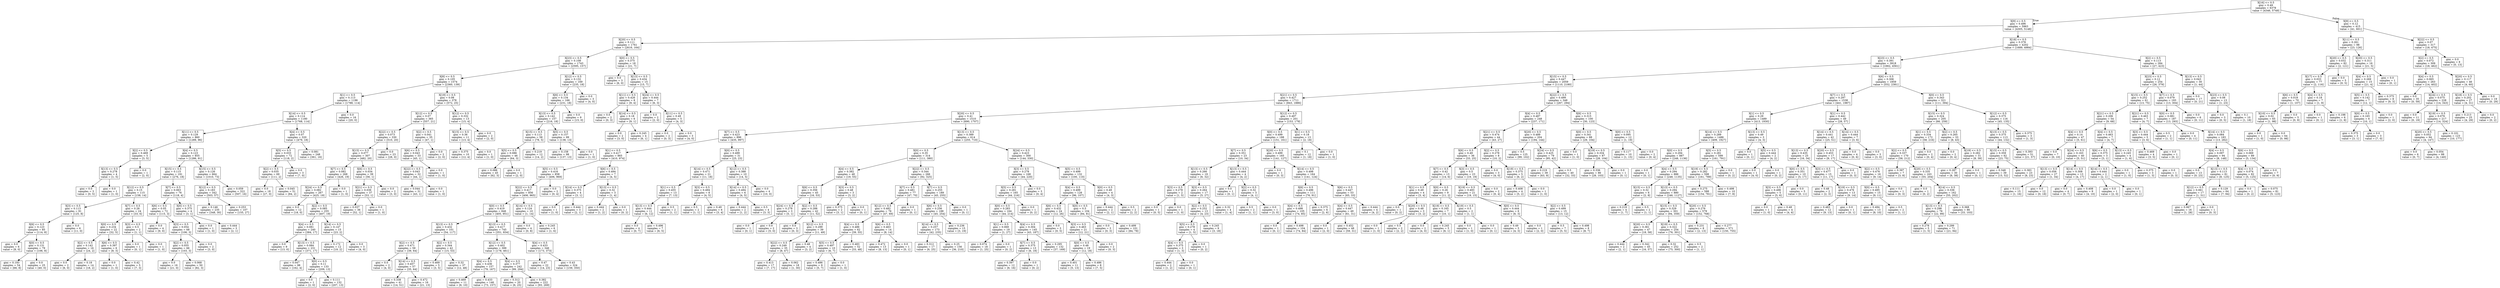 digraph Tree {
node [shape=box] ;
0 [label="X[16] <= 0.5\ngini = 0.49\nsamples = 6378\nvalue = [4346, 5749]"] ;
1 [label="X[9] <= 0.5\ngini = 0.496\nsamples = 5963\nvalue = [4305, 5148]"] ;
0 -> 1 [labeldistance=2.5, labelangle=45, headlabel="True"] ;
2 [label="X[20] <= 0.5\ngini = 0.111\nsamples = 1761\nvalue = [2616, 164]"] ;
1 -> 2 ;
3 [label="X[23] <= 0.5\ngini = 0.108\nsamples = 1743\nvalue = [2595, 157]"] ;
2 -> 3 ;
4 [label="X[8] <= 0.5\ngini = 0.105\nsamples = 1574\nvalue = [2360, 139]"] ;
3 -> 4 ;
5 [label="X[1] <= 0.5\ngini = 0.113\nsamples = 1196\nvalue = [1788, 114]"] ;
4 -> 5 ;
6 [label="X[14] <= 0.5\ngini = 0.114\nsamples = 1180\nvalue = [1768, 114]"] ;
5 -> 6 ;
7 [label="X[11] <= 0.5\ngini = 0.129\nsamples = 860\nvalue = [1289, 96]"] ;
6 -> 7 ;
8 [label="X[2] <= 0.5\ngini = 0.469\nsamples = 5\nvalue = [3, 5]"] ;
7 -> 8 ;
9 [label="X[13] <= 0.5\ngini = 0.278\nsamples = 4\nvalue = [1, 5]"] ;
8 -> 9 ;
10 [label="gini = 0.0\nsamples = 3\nvalue = [0, 5]"] ;
9 -> 10 ;
11 [label="gini = 0.0\nsamples = 1\nvalue = [1, 0]"] ;
9 -> 11 ;
12 [label="gini = 0.0\nsamples = 1\nvalue = [2, 0]"] ;
8 -> 12 ;
13 [label="X[4] <= 0.5\ngini = 0.123\nsamples = 855\nvalue = [1286, 91]"] ;
7 -> 13 ;
14 [label="X[15] <= 0.5\ngini = 0.115\nsamples = 191\nvalue = [276, 18]"] ;
13 -> 14 ;
15 [label="X[12] <= 0.5\ngini = 0.15\nsamples = 115\nvalue = [158, 14]"] ;
14 -> 15 ;
16 [label="X[3] <= 0.5\ngini = 0.113\nsamples = 91\nvalue = [125, 8]"] ;
15 -> 16 ;
17 [label="X[6] <= 0.5\ngini = 0.123\nsamples = 85\nvalue = [114, 8]"] ;
16 -> 17 ;
18 [label="gini = 0.0\nsamples = 6\nvalue = [8, 0]"] ;
17 -> 18 ;
19 [label="X[0] <= 0.5\ngini = 0.131\nsamples = 79\nvalue = [106, 8]"] ;
17 -> 19 ;
20 [label="gini = 0.193\nsamples = 54\nvalue = [66, 8]"] ;
19 -> 20 ;
21 [label="gini = 0.0\nsamples = 25\nvalue = [40, 0]"] ;
19 -> 21 ;
22 [label="gini = 0.0\nsamples = 6\nvalue = [11, 0]"] ;
16 -> 22 ;
23 [label="X[7] <= 0.5\ngini = 0.26\nsamples = 24\nvalue = [33, 6]"] ;
15 -> 23 ;
24 [label="X[0] <= 0.5\ngini = 0.234\nsamples = 22\nvalue = [32, 5]"] ;
23 -> 24 ;
25 [label="X[2] <= 0.5\ngini = 0.142\nsamples = 16\nvalue = [24, 2]"] ;
24 -> 25 ;
26 [label="gini = 0.0\nsamples = 2\nvalue = [6, 0]"] ;
25 -> 26 ;
27 [label="gini = 0.18\nsamples = 14\nvalue = [18, 2]"] ;
25 -> 27 ;
28 [label="X[6] <= 0.5\ngini = 0.397\nsamples = 6\nvalue = [8, 3]"] ;
24 -> 28 ;
29 [label="gini = 0.0\nsamples = 1\nvalue = [1, 0]"] ;
28 -> 29 ;
30 [label="gini = 0.42\nsamples = 5\nvalue = [7, 3]"] ;
28 -> 30 ;
31 [label="X[3] <= 0.5\ngini = 0.5\nsamples = 2\nvalue = [1, 1]"] ;
23 -> 31 ;
32 [label="gini = 0.0\nsamples = 1\nvalue = [0, 1]"] ;
31 -> 32 ;
33 [label="gini = 0.0\nsamples = 1\nvalue = [1, 0]"] ;
31 -> 33 ;
34 [label="X[7] <= 0.5\ngini = 0.063\nsamples = 76\nvalue = [118, 4]"] ;
14 -> 34 ;
35 [label="X[6] <= 0.5\ngini = 0.05\nsamples = 72\nvalue = [115, 3]"] ;
34 -> 35 ;
36 [label="gini = 0.0\nsamples = 4\nvalue = [9, 0]"] ;
35 -> 36 ;
37 [label="X[3] <= 0.5\ngini = 0.054\nsamples = 68\nvalue = [106, 3]"] ;
35 -> 37 ;
38 [label="X[2] <= 0.5\ngini = 0.055\nsamples = 66\nvalue = [103, 3]"] ;
37 -> 38 ;
39 [label="gini = 0.0\nsamples = 16\nvalue = [21, 0]"] ;
38 -> 39 ;
40 [label="gini = 0.068\nsamples = 50\nvalue = [82, 3]"] ;
38 -> 40 ;
41 [label="gini = 0.0\nsamples = 2\nvalue = [3, 0]"] ;
37 -> 41 ;
42 [label="X[0] <= 0.5\ngini = 0.375\nsamples = 4\nvalue = [3, 1]"] ;
34 -> 42 ;
43 [label="gini = 0.0\nsamples = 1\nvalue = [1, 0]"] ;
42 -> 43 ;
44 [label="gini = 0.444\nsamples = 3\nvalue = [2, 1]"] ;
42 -> 44 ;
45 [label="X[15] <= 0.5\ngini = 0.126\nsamples = 664\nvalue = [1010, 73]"] ;
13 -> 45 ;
46 [label="X[12] <= 0.5\ngini = 0.183\nsamples = 342\nvalue = [503, 57]"] ;
45 -> 46 ;
47 [label="gini = 0.146\nsamples = 235\nvalue = [348, 30]"] ;
46 -> 47 ;
48 [label="gini = 0.253\nsamples = 107\nvalue = [155, 27]"] ;
46 -> 48 ;
49 [label="gini = 0.059\nsamples = 322\nvalue = [507, 16]"] ;
45 -> 49 ;
50 [label="X[4] <= 0.5\ngini = 0.07\nsamples = 320\nvalue = [479, 18]"] ;
6 -> 50 ;
51 [label="X[5] <= 0.5\ngini = 0.033\nsamples = 72\nvalue = [118, 2]"] ;
50 -> 51 ;
52 [label="X[2] <= 0.5\ngini = 0.035\nsamples = 69\nvalue = [111, 2]"] ;
51 -> 52 ;
53 [label="gini = 0.0\nsamples = 18\nvalue = [27, 0]"] ;
52 -> 53 ;
54 [label="gini = 0.045\nsamples = 51\nvalue = [84, 2]"] ;
52 -> 54 ;
55 [label="gini = 0.0\nsamples = 3\nvalue = [7, 0]"] ;
51 -> 55 ;
56 [label="gini = 0.081\nsamples = 248\nvalue = [361, 16]"] ;
50 -> 56 ;
57 [label="gini = 0.0\nsamples = 16\nvalue = [20, 0]"] ;
5 -> 57 ;
58 [label="X[19] <= 0.5\ngini = 0.08\nsamples = 378\nvalue = [572, 25]"] ;
4 -> 58 ;
59 [label="X[12] <= 0.5\ngini = 0.07\nsamples = 365\nvalue = [557, 21]"] ;
58 -> 59 ;
60 [label="X[22] <= 0.5\ngini = 0.073\nsamples = 330\nvalue = [510, 20]"] ;
59 -> 60 ;
61 [label="X[15] <= 0.5\ngini = 0.077\nsamples = 307\nvalue = [482, 20]"] ;
60 -> 61 ;
62 [label="X[7] <= 0.5\ngini = 0.082\nsamples = 268\nvalue = [426, 19]"] ;
61 -> 62 ;
63 [label="X[24] <= 0.5\ngini = 0.082\nsamples = 267\nvalue = [425, 19]"] ;
62 -> 63 ;
64 [label="gini = 0.0\nsamples = 12\nvalue = [18, 0]"] ;
63 -> 64 ;
65 [label="X[2] <= 0.5\ngini = 0.085\nsamples = 255\nvalue = [407, 19]"] ;
63 -> 65 ;
66 [label="X[4] <= 0.5\ngini = 0.081\nsamples = 240\nvalue = [384, 17]"] ;
65 -> 66 ;
67 [label="gini = 0.0\nsamples = 9\nvalue = [13, 0]"] ;
66 -> 67 ;
68 [label="X[13] <= 0.5\ngini = 0.084\nsamples = 231\nvalue = [371, 17]"] ;
66 -> 68 ;
69 [label="gini = 0.047\nsamples = 98\nvalue = [162, 4]"] ;
68 -> 69 ;
70 [label="X[0] <= 0.5\ngini = 0.11\nsamples = 133\nvalue = [209, 13]"] ;
68 -> 70 ;
71 [label="gini = 0.0\nsamples = 1\nvalue = [2, 0]"] ;
70 -> 71 ;
72 [label="gini = 0.111\nsamples = 132\nvalue = [207, 13]"] ;
70 -> 72 ;
73 [label="X[14] <= 0.5\ngini = 0.147\nsamples = 15\nvalue = [23, 2]"] ;
65 -> 73 ;
74 [label="gini = 0.172\nsamples = 12\nvalue = [19, 2]"] ;
73 -> 74 ;
75 [label="gini = 0.0\nsamples = 3\nvalue = [4, 0]"] ;
73 -> 75 ;
76 [label="gini = 0.0\nsamples = 1\nvalue = [1, 0]"] ;
62 -> 76 ;
77 [label="X[6] <= 0.5\ngini = 0.034\nsamples = 39\nvalue = [56, 1]"] ;
61 -> 77 ;
78 [label="X[21] <= 0.5\ngini = 0.036\nsamples = 37\nvalue = [53, 1]"] ;
77 -> 78 ;
79 [label="gini = 0.037\nsamples = 36\nvalue = [52, 1]"] ;
78 -> 79 ;
80 [label="gini = 0.0\nsamples = 1\nvalue = [1, 0]"] ;
78 -> 80 ;
81 [label="gini = 0.0\nsamples = 2\nvalue = [3, 0]"] ;
77 -> 81 ;
82 [label="gini = 0.0\nsamples = 23\nvalue = [28, 0]"] ;
60 -> 82 ;
83 [label="X[2] <= 0.5\ngini = 0.041\nsamples = 35\nvalue = [47, 1]"] ;
59 -> 83 ;
84 [label="X[6] <= 0.5\ngini = 0.043\nsamples = 33\nvalue = [45, 1]"] ;
83 -> 84 ;
85 [label="X[22] <= 0.5\ngini = 0.043\nsamples = 32\nvalue = [44, 1]"] ;
84 -> 85 ;
86 [label="gini = 0.044\nsamples = 31\nvalue = [43, 1]"] ;
85 -> 86 ;
87 [label="gini = 0.0\nsamples = 1\nvalue = [1, 0]"] ;
85 -> 87 ;
88 [label="gini = 0.0\nsamples = 1\nvalue = [1, 0]"] ;
84 -> 88 ;
89 [label="gini = 0.0\nsamples = 2\nvalue = [2, 0]"] ;
83 -> 89 ;
90 [label="X[12] <= 0.5\ngini = 0.332\nsamples = 13\nvalue = [15, 4]"] ;
58 -> 90 ;
91 [label="X[15] <= 0.5\ngini = 0.36\nsamples = 11\nvalue = [13, 4]"] ;
90 -> 91 ;
92 [label="gini = 0.375\nsamples = 10\nvalue = [12, 4]"] ;
91 -> 92 ;
93 [label="gini = 0.0\nsamples = 1\nvalue = [1, 0]"] ;
91 -> 93 ;
94 [label="gini = 0.0\nsamples = 2\nvalue = [2, 0]"] ;
90 -> 94 ;
95 [label="X[12] <= 0.5\ngini = 0.132\nsamples = 169\nvalue = [235, 18]"] ;
3 -> 95 ;
96 [label="X[6] <= 0.5\ngini = 0.134\nsamples = 166\nvalue = [231, 18]"] ;
95 -> 96 ;
97 [label="X[13] <= 0.5\ngini = 0.142\nsamples = 157\nvalue = [216, 18]"] ;
96 -> 97 ;
98 [label="X[15] <= 0.5\ngini = 0.113\nsamples = 58\nvalue = [78, 5]"] ;
97 -> 98 ;
99 [label="X[5] <= 0.5\ngini = 0.086\nsamples = 46\nvalue = [64, 3]"] ;
98 -> 99 ;
100 [label="gini = 0.088\nsamples = 45\nvalue = [62, 3]"] ;
99 -> 100 ;
101 [label="gini = 0.0\nsamples = 1\nvalue = [2, 0]"] ;
99 -> 101 ;
102 [label="gini = 0.219\nsamples = 12\nvalue = [14, 2]"] ;
98 -> 102 ;
103 [label="X[5] <= 0.5\ngini = 0.157\nsamples = 99\nvalue = [138, 13]"] ;
97 -> 103 ;
104 [label="gini = 0.158\nsamples = 98\nvalue = [137, 13]"] ;
103 -> 104 ;
105 [label="gini = 0.0\nsamples = 1\nvalue = [1, 0]"] ;
103 -> 105 ;
106 [label="gini = 0.0\nsamples = 9\nvalue = [15, 0]"] ;
96 -> 106 ;
107 [label="gini = 0.0\nsamples = 3\nvalue = [4, 0]"] ;
95 -> 107 ;
108 [label="X[0] <= 0.5\ngini = 0.375\nsamples = 18\nvalue = [21, 7]"] ;
2 -> 108 ;
109 [label="gini = 0.0\nsamples = 3\nvalue = [6, 0]"] ;
108 -> 109 ;
110 [label="X[13] <= 0.5\ngini = 0.434\nsamples = 15\nvalue = [15, 7]"] ;
108 -> 110 ;
111 [label="X[11] <= 0.5\ngini = 0.426\nsamples = 8\nvalue = [9, 4]"] ;
110 -> 111 ;
112 [label="gini = 0.0\nsamples = 2\nvalue = [0, 3]"] ;
111 -> 112 ;
113 [label="X[14] <= 0.5\ngini = 0.18\nsamples = 6\nvalue = [9, 1]"] ;
111 -> 113 ;
114 [label="gini = 0.0\nsamples = 2\nvalue = [3, 0]"] ;
113 -> 114 ;
115 [label="gini = 0.245\nsamples = 4\nvalue = [6, 1]"] ;
113 -> 115 ;
116 [label="X[24] <= 0.5\ngini = 0.444\nsamples = 7\nvalue = [6, 3]"] ;
110 -> 116 ;
117 [label="gini = 0.0\nsamples = 2\nvalue = [2, 0]"] ;
116 -> 117 ;
118 [label="X[11] <= 0.5\ngini = 0.49\nsamples = 5\nvalue = [4, 3]"] ;
116 -> 118 ;
119 [label="gini = 0.0\nsamples = 2\nvalue = [0, 3]"] ;
118 -> 119 ;
120 [label="gini = 0.0\nsamples = 3\nvalue = [4, 0]"] ;
118 -> 120 ;
121 [label="X[18] <= 0.5\ngini = 0.378\nsamples = 4202\nvalue = [1689, 4984]"] ;
1 -> 121 ;
122 [label="X[23] <= 0.5\ngini = 0.391\nsamples = 3918\nvalue = [1662, 4561]"] ;
121 -> 122 ;
123 [label="X[15] <= 0.5\ngini = 0.447\nsamples = 2059\nvalue = [1110, 2180]"] ;
122 -> 123 ;
124 [label="X[21] <= 0.5\ngini = 0.427\nsamples = 1711\nvalue = [843, 1886]"] ;
123 -> 124 ;
125 [label="X[20] <= 0.5\ngini = 0.41\nsamples = 1510\nvalue = [690, 1707]"] ;
124 -> 125 ;
126 [label="X[7] <= 0.5\ngini = 0.423\nsamples = 896\nvalue = [435, 997]"] ;
125 -> 126 ;
127 [label="X[1] <= 0.5\ngini = 0.417\nsamples = 865\nvalue = [410, 974]"] ;
126 -> 127 ;
128 [label="X[5] <= 0.5\ngini = 0.416\nsamples = 858\nvalue = [406, 969]"] ;
127 -> 128 ;
129 [label="X[22] <= 0.5\ngini = 0.417\nsamples = 856\nvalue = [406, 965]"] ;
128 -> 129 ;
130 [label="X[0] <= 0.5\ngini = 0.419\nsamples = 846\nvalue = [405, 951]"] ;
129 -> 130 ;
131 [label="X[13] <= 0.5\ngini = 0.432\nsamples = 101\nvalue = [54, 117]"] ;
130 -> 131 ;
132 [label="X[2] <= 0.5\ngini = 0.471\nsamples = 59\nvalue = [39, 64]"] ;
131 -> 132 ;
133 [label="gini = 0.0\nsamples = 2\nvalue = [4, 0]"] ;
132 -> 133 ;
134 [label="X[14] <= 0.5\ngini = 0.457\nsamples = 57\nvalue = [35, 64]"] ;
132 -> 134 ;
135 [label="gini = 0.338\nsamples = 41\nvalue = [14, 51]"] ;
134 -> 135 ;
136 [label="gini = 0.472\nsamples = 16\nvalue = [21, 13]"] ;
134 -> 136 ;
137 [label="X[2] <= 0.5\ngini = 0.344\nsamples = 42\nvalue = [15, 53]"] ;
131 -> 137 ;
138 [label="gini = 0.469\nsamples = 5\nvalue = [3, 5]"] ;
137 -> 138 ;
139 [label="gini = 0.32\nsamples = 37\nvalue = [12, 48]"] ;
137 -> 139 ;
140 [label="X[13] <= 0.5\ngini = 0.417\nsamples = 745\nvalue = [351, 834]"] ;
130 -> 140 ;
141 [label="X[12] <= 0.5\ngini = 0.402\nsamples = 399\nvalue = [178, 461]"] ;
140 -> 141 ;
142 [label="X[4] <= 0.5\ngini = 0.436\nsamples = 157\nvalue = [79, 167]"] ;
141 -> 142 ;
143 [label="gini = 0.469\nsamples = 11\nvalue = [6, 10]"] ;
142 -> 143 ;
144 [label="gini = 0.433\nsamples = 146\nvalue = [73, 157]"] ;
142 -> 144 ;
145 [label="X[4] <= 0.5\ngini = 0.377\nsamples = 242\nvalue = [99, 294]"] ;
141 -> 145 ;
146 [label="gini = 0.312\nsamples = 20\nvalue = [6, 25]"] ;
145 -> 146 ;
147 [label="gini = 0.382\nsamples = 222\nvalue = [93, 269]"] ;
145 -> 147 ;
148 [label="X[4] <= 0.5\ngini = 0.433\nsamples = 346\nvalue = [173, 373]"] ;
140 -> 148 ;
149 [label="gini = 0.47\nsamples = 22\nvalue = [14, 23]"] ;
148 -> 149 ;
150 [label="gini = 0.43\nsamples = 324\nvalue = [159, 350]"] ;
148 -> 150 ;
151 [label="X[14] <= 0.5\ngini = 0.124\nsamples = 10\nvalue = [1, 14]"] ;
129 -> 151 ;
152 [label="gini = 0.0\nsamples = 4\nvalue = [0, 8]"] ;
151 -> 152 ;
153 [label="gini = 0.245\nsamples = 6\nvalue = [1, 6]"] ;
151 -> 153 ;
154 [label="gini = 0.0\nsamples = 2\nvalue = [0, 4]"] ;
128 -> 154 ;
155 [label="X[6] <= 0.5\ngini = 0.494\nsamples = 7\nvalue = [4, 5]"] ;
127 -> 155 ;
156 [label="X[14] <= 0.5\ngini = 0.375\nsamples = 4\nvalue = [3, 1]"] ;
155 -> 156 ;
157 [label="gini = 0.0\nsamples = 1\nvalue = [1, 0]"] ;
156 -> 157 ;
158 [label="gini = 0.444\nsamples = 3\nvalue = [2, 1]"] ;
156 -> 158 ;
159 [label="X[13] <= 0.5\ngini = 0.32\nsamples = 3\nvalue = [1, 4]"] ;
155 -> 159 ;
160 [label="gini = 0.444\nsamples = 2\nvalue = [1, 2]"] ;
159 -> 160 ;
161 [label="gini = 0.0\nsamples = 1\nvalue = [0, 2]"] ;
159 -> 161 ;
162 [label="X[0] <= 0.5\ngini = 0.499\nsamples = 31\nvalue = [25, 23]"] ;
126 -> 162 ;
163 [label="X[14] <= 0.5\ngini = 0.471\nsamples = 21\nvalue = [11, 18]"] ;
162 -> 163 ;
164 [label="X[1] <= 0.5\ngini = 0.455\nsamples = 13\nvalue = [7, 13]"] ;
163 -> 164 ;
165 [label="X[13] <= 0.5\ngini = 0.444\nsamples = 11\nvalue = [6, 12]"] ;
164 -> 165 ;
166 [label="gini = 0.0\nsamples = 4\nvalue = [0, 7]"] ;
165 -> 166 ;
167 [label="gini = 0.496\nsamples = 7\nvalue = [6, 5]"] ;
165 -> 167 ;
168 [label="gini = 0.5\nsamples = 2\nvalue = [1, 1]"] ;
164 -> 168 ;
169 [label="X[3] <= 0.5\ngini = 0.494\nsamples = 8\nvalue = [4, 5]"] ;
163 -> 169 ;
170 [label="gini = 0.5\nsamples = 2\nvalue = [1, 1]"] ;
169 -> 170 ;
171 [label="gini = 0.49\nsamples = 6\nvalue = [3, 4]"] ;
169 -> 171 ;
172 [label="X[12] <= 0.5\ngini = 0.388\nsamples = 10\nvalue = [14, 5]"] ;
162 -> 172 ;
173 [label="X[14] <= 0.5\ngini = 0.494\nsamples = 6\nvalue = [4, 5]"] ;
172 -> 173 ;
174 [label="gini = 0.444\nsamples = 2\nvalue = [1, 2]"] ;
173 -> 174 ;
175 [label="gini = 0.5\nsamples = 4\nvalue = [3, 3]"] ;
173 -> 175 ;
176 [label="gini = 0.0\nsamples = 4\nvalue = [10, 0]"] ;
172 -> 176 ;
177 [label="X[13] <= 0.5\ngini = 0.389\nsamples = 614\nvalue = [255, 710]"] ;
125 -> 177 ;
178 [label="X[0] <= 0.5\ngini = 0.35\nsamples = 314\nvalue = [111, 380]"] ;
177 -> 178 ;
179 [label="X[4] <= 0.5\ngini = 0.382\nsamples = 48\nvalue = [19, 55]"] ;
178 -> 179 ;
180 [label="X[6] <= 0.5\ngini = 0.356\nsamples = 45\nvalue = [16, 53]"] ;
179 -> 180 ;
181 [label="X[24] <= 0.5\ngini = 0.278\nsamples = 3\nvalue = [5, 1]"] ;
180 -> 181 ;
182 [label="gini = 0.0\nsamples = 1\nvalue = [0, 1]"] ;
181 -> 182 ;
183 [label="gini = 0.0\nsamples = 2\nvalue = [5, 0]"] ;
181 -> 183 ;
184 [label="X[2] <= 0.5\ngini = 0.288\nsamples = 42\nvalue = [11, 52]"] ;
180 -> 184 ;
185 [label="gini = 0.0\nsamples = 3\nvalue = [0, 3]"] ;
184 -> 185 ;
186 [label="X[12] <= 0.5\ngini = 0.299\nsamples = 39\nvalue = [11, 49]"] ;
184 -> 186 ;
187 [label="X[22] <= 0.5\ngini = 0.249\nsamples = 35\nvalue = [8, 47]"] ;
186 -> 187 ;
188 [label="gini = 0.413\nsamples = 17\nvalue = [7, 17]"] ;
187 -> 188 ;
189 [label="gini = 0.062\nsamples = 18\nvalue = [1, 30]"] ;
187 -> 189 ;
190 [label="gini = 0.48\nsamples = 4\nvalue = [3, 2]"] ;
186 -> 190 ;
191 [label="X[3] <= 0.5\ngini = 0.48\nsamples = 3\nvalue = [3, 2]"] ;
179 -> 191 ;
192 [label="gini = 0.375\nsamples = 2\nvalue = [3, 1]"] ;
191 -> 192 ;
193 [label="gini = 0.0\nsamples = 1\nvalue = [0, 1]"] ;
191 -> 193 ;
194 [label="X[22] <= 0.5\ngini = 0.344\nsamples = 266\nvalue = [92, 325]"] ;
178 -> 194 ;
195 [label="X[7] <= 0.5\ngini = 0.481\nsamples = 77\nvalue = [47, 70]"] ;
194 -> 195 ;
196 [label="X[12] <= 0.5\ngini = 0.482\nsamples = 76\nvalue = [47, 69]"] ;
195 -> 196 ;
197 [label="X[4] <= 0.5\ngini = 0.486\nsamples = 62\nvalue = [39, 55]"] ;
196 -> 197 ;
198 [label="X[5] <= 0.5\ngini = 0.497\nsamples = 10\nvalue = [6, 7]"] ;
197 -> 198 ;
199 [label="gini = 0.486\nsamples = 9\nvalue = [5, 7]"] ;
198 -> 199 ;
200 [label="gini = 0.0\nsamples = 1\nvalue = [1, 0]"] ;
198 -> 200 ;
201 [label="gini = 0.483\nsamples = 52\nvalue = [33, 48]"] ;
197 -> 201 ;
202 [label="X[6] <= 0.5\ngini = 0.463\nsamples = 14\nvalue = [8, 14]"] ;
196 -> 202 ;
203 [label="gini = 0.472\nsamples = 13\nvalue = [8, 13]"] ;
202 -> 203 ;
204 [label="gini = 0.0\nsamples = 1\nvalue = [0, 1]"] ;
202 -> 204 ;
205 [label="gini = 0.0\nsamples = 1\nvalue = [0, 1]"] ;
195 -> 205 ;
206 [label="X[7] <= 0.5\ngini = 0.255\nsamples = 189\nvalue = [45, 255]"] ;
194 -> 206 ;
207 [label="X[6] <= 0.5\ngini = 0.256\nsamples = 188\nvalue = [45, 254]"] ;
206 -> 207 ;
208 [label="X[14] <= 0.5\ngini = 0.257\nsamples = 173\nvalue = [42, 235]"] ;
207 -> 208 ;
209 [label="gini = 0.312\nsamples = 17\nvalue = [6, 25]"] ;
208 -> 209 ;
210 [label="gini = 0.25\nsamples = 156\nvalue = [36, 210]"] ;
208 -> 210 ;
211 [label="gini = 0.236\nsamples = 15\nvalue = [3, 19]"] ;
207 -> 211 ;
212 [label="gini = 0.0\nsamples = 1\nvalue = [0, 1]"] ;
206 -> 212 ;
213 [label="X[24] <= 0.5\ngini = 0.423\nsamples = 300\nvalue = [144, 330]"] ;
177 -> 213 ;
214 [label="X[3] <= 0.5\ngini = 0.278\nsamples = 168\nvalue = [44, 220]"] ;
213 -> 214 ;
215 [label="X[5] <= 0.5\ngini = 0.281\nsamples = 165\nvalue = [44, 216]"] ;
214 -> 215 ;
216 [label="X[0] <= 0.5\ngini = 0.283\nsamples = 164\nvalue = [44, 214]"] ;
215 -> 216 ;
217 [label="X[1] <= 0.5\ngini = 0.069\nsamples = 19\nvalue = [1, 27]"] ;
216 -> 217 ;
218 [label="gini = 0.074\nsamples = 18\nvalue = [1, 25]"] ;
217 -> 218 ;
219 [label="gini = 0.0\nsamples = 1\nvalue = [0, 2]"] ;
217 -> 219 ;
220 [label="X[4] <= 0.5\ngini = 0.304\nsamples = 145\nvalue = [43, 187]"] ;
216 -> 220 ;
221 [label="X[7] <= 0.5\ngini = 0.375\nsamples = 13\nvalue = [6, 18]"] ;
220 -> 221 ;
222 [label="gini = 0.397\nsamples = 12\nvalue = [6, 16]"] ;
221 -> 222 ;
223 [label="gini = 0.0\nsamples = 1\nvalue = [0, 2]"] ;
221 -> 223 ;
224 [label="gini = 0.295\nsamples = 132\nvalue = [37, 169]"] ;
220 -> 224 ;
225 [label="gini = 0.0\nsamples = 1\nvalue = [0, 2]"] ;
215 -> 225 ;
226 [label="gini = 0.0\nsamples = 3\nvalue = [0, 4]"] ;
214 -> 226 ;
227 [label="X[5] <= 0.5\ngini = 0.499\nsamples = 132\nvalue = [100, 110]"] ;
213 -> 227 ;
228 [label="X[4] <= 0.5\ngini = 0.499\nsamples = 128\nvalue = [96, 107]"] ;
227 -> 228 ;
229 [label="X[6] <= 0.5\ngini = 0.432\nsamples = 24\nvalue = [12, 26]"] ;
228 -> 229 ;
230 [label="gini = 0.0\nsamples = 3\nvalue = [0, 5]"] ;
229 -> 230 ;
231 [label="X[3] <= 0.5\ngini = 0.463\nsamples = 21\nvalue = [12, 21]"] ;
229 -> 231 ;
232 [label="X[0] <= 0.5\ngini = 0.48\nsamples = 19\nvalue = [12, 18]"] ;
231 -> 232 ;
233 [label="gini = 0.401\nsamples = 11\nvalue = [5, 13]"] ;
232 -> 233 ;
234 [label="gini = 0.486\nsamples = 8\nvalue = [7, 5]"] ;
232 -> 234 ;
235 [label="gini = 0.0\nsamples = 2\nvalue = [0, 3]"] ;
231 -> 235 ;
236 [label="X[0] <= 0.5\ngini = 0.5\nsamples = 104\nvalue = [84, 81]"] ;
228 -> 236 ;
237 [label="gini = 0.0\nsamples = 3\nvalue = [0, 3]"] ;
236 -> 237 ;
238 [label="gini = 0.499\nsamples = 101\nvalue = [84, 78]"] ;
236 -> 238 ;
239 [label="X[0] <= 0.5\ngini = 0.49\nsamples = 4\nvalue = [4, 3]"] ;
227 -> 239 ;
240 [label="gini = 0.444\nsamples = 2\nvalue = [2, 1]"] ;
239 -> 240 ;
241 [label="gini = 0.5\nsamples = 2\nvalue = [2, 2]"] ;
239 -> 241 ;
242 [label="X[12] <= 0.5\ngini = 0.497\nsamples = 201\nvalue = [153, 179]"] ;
124 -> 242 ;
243 [label="X[0] <= 0.5\ngini = 0.499\nsamples = 188\nvalue = [151, 161]"] ;
242 -> 243 ;
244 [label="X[7] <= 0.5\ngini = 0.351\nsamples = 23\nvalue = [10, 34]"] ;
243 -> 244 ;
245 [label="X[13] <= 0.5\ngini = 0.266\nsamples = 19\nvalue = [6, 32]"] ;
244 -> 245 ;
246 [label="X[3] <= 0.5\ngini = 0.278\nsamples = 2\nvalue = [1, 5]"] ;
245 -> 246 ;
247 [label="gini = 0.0\nsamples = 1\nvalue = [0, 5]"] ;
246 -> 247 ;
248 [label="gini = 0.0\nsamples = 1\nvalue = [1, 0]"] ;
246 -> 248 ;
249 [label="X[3] <= 0.5\ngini = 0.264\nsamples = 17\nvalue = [5, 27]"] ;
245 -> 249 ;
250 [label="X[2] <= 0.5\ngini = 0.252\nsamples = 13\nvalue = [4, 23]"] ;
249 -> 250 ;
251 [label="X[5] <= 0.5\ngini = 0.278\nsamples = 4\nvalue = [1, 5]"] ;
250 -> 251 ;
252 [label="X[4] <= 0.5\ngini = 0.375\nsamples = 3\nvalue = [1, 3]"] ;
251 -> 252 ;
253 [label="gini = 0.444\nsamples = 2\nvalue = [1, 2]"] ;
252 -> 253 ;
254 [label="gini = 0.0\nsamples = 1\nvalue = [0, 1]"] ;
252 -> 254 ;
255 [label="gini = 0.0\nsamples = 1\nvalue = [0, 2]"] ;
251 -> 255 ;
256 [label="gini = 0.245\nsamples = 9\nvalue = [3, 18]"] ;
250 -> 256 ;
257 [label="gini = 0.32\nsamples = 4\nvalue = [1, 4]"] ;
249 -> 257 ;
258 [label="X[13] <= 0.5\ngini = 0.444\nsamples = 4\nvalue = [4, 2]"] ;
244 -> 258 ;
259 [label="gini = 0.0\nsamples = 1\nvalue = [0, 1]"] ;
258 -> 259 ;
260 [label="X[2] <= 0.5\ngini = 0.32\nsamples = 3\nvalue = [4, 1]"] ;
258 -> 260 ;
261 [label="gini = 0.5\nsamples = 2\nvalue = [1, 1]"] ;
260 -> 261 ;
262 [label="gini = 0.0\nsamples = 1\nvalue = [3, 0]"] ;
260 -> 262 ;
263 [label="X[20] <= 0.5\ngini = 0.499\nsamples = 165\nvalue = [141, 127]"] ;
243 -> 263 ;
264 [label="gini = 0.0\nsamples = 1\nvalue = [0, 3]"] ;
263 -> 264 ;
265 [label="X[14] <= 0.5\ngini = 0.498\nsamples = 164\nvalue = [141, 124]"] ;
263 -> 265 ;
266 [label="X[6] <= 0.5\ngini = 0.496\nsamples = 111\nvalue = [76, 91]"] ;
265 -> 266 ;
267 [label="X[4] <= 0.5\ngini = 0.498\nsamples = 105\nvalue = [74, 85]"] ;
266 -> 267 ;
268 [label="gini = 0.0\nsamples = 1\nvalue = [0, 1]"] ;
267 -> 268 ;
269 [label="gini = 0.498\nsamples = 104\nvalue = [74, 84]"] ;
267 -> 269 ;
270 [label="gini = 0.375\nsamples = 6\nvalue = [2, 6]"] ;
266 -> 270 ;
271 [label="X[6] <= 0.5\ngini = 0.447\nsamples = 53\nvalue = [65, 33]"] ;
265 -> 271 ;
272 [label="X[4] <= 0.5\ngini = 0.447\nsamples = 49\nvalue = [61, 31]"] ;
271 -> 272 ;
273 [label="gini = 0.0\nsamples = 1\nvalue = [2, 0]"] ;
272 -> 273 ;
274 [label="gini = 0.452\nsamples = 48\nvalue = [59, 31]"] ;
272 -> 274 ;
275 [label="gini = 0.444\nsamples = 4\nvalue = [4, 2]"] ;
271 -> 275 ;
276 [label="X[1] <= 0.5\ngini = 0.18\nsamples = 13\nvalue = [2, 18]"] ;
242 -> 276 ;
277 [label="gini = 0.1\nsamples = 12\nvalue = [1, 18]"] ;
276 -> 277 ;
278 [label="gini = 0.0\nsamples = 1\nvalue = [1, 0]"] ;
276 -> 278 ;
279 [label="X[22] <= 0.5\ngini = 0.499\nsamples = 348\nvalue = [267, 294]"] ;
123 -> 279 ;
280 [label="X[4] <= 0.5\ngini = 0.487\nsamples = 248\nvalue = [237, 171]"] ;
279 -> 280 ;
281 [label="X[21] <= 0.5\ngini = 0.474\nsamples = 44\nvalue = [43, 27]"] ;
280 -> 281 ;
282 [label="X[6] <= 0.5\ngini = 0.49\nsamples = 36\nvalue = [33, 25]"] ;
281 -> 282 ;
283 [label="X[7] <= 0.5\ngini = 0.42\nsamples = 13\nvalue = [14, 6]"] ;
282 -> 283 ;
284 [label="X[1] <= 0.5\ngini = 0.49\nsamples = 4\nvalue = [3, 4]"] ;
283 -> 284 ;
285 [label="gini = 0.0\nsamples = 1\nvalue = [0, 2]"] ;
284 -> 285 ;
286 [label="X[20] <= 0.5\ngini = 0.48\nsamples = 3\nvalue = [3, 2]"] ;
284 -> 286 ;
287 [label="gini = 0.0\nsamples = 1\nvalue = [1, 0]"] ;
286 -> 287 ;
288 [label="gini = 0.5\nsamples = 2\nvalue = [2, 2]"] ;
286 -> 288 ;
289 [label="X[0] <= 0.5\ngini = 0.26\nsamples = 9\nvalue = [11, 2]"] ;
283 -> 289 ;
290 [label="X[19] <= 0.5\ngini = 0.165\nsamples = 7\nvalue = [10, 1]"] ;
289 -> 290 ;
291 [label="gini = 0.0\nsamples = 2\nvalue = [4, 0]"] ;
290 -> 291 ;
292 [label="gini = 0.245\nsamples = 5\nvalue = [6, 1]"] ;
290 -> 292 ;
293 [label="X[19] <= 0.5\ngini = 0.5\nsamples = 2\nvalue = [1, 1]"] ;
289 -> 293 ;
294 [label="gini = 0.0\nsamples = 1\nvalue = [1, 0]"] ;
293 -> 294 ;
295 [label="gini = 0.0\nsamples = 1\nvalue = [0, 1]"] ;
293 -> 295 ;
296 [label="X[3] <= 0.5\ngini = 0.5\nsamples = 23\nvalue = [19, 19]"] ;
282 -> 296 ;
297 [label="X[19] <= 0.5\ngini = 0.493\nsamples = 21\nvalue = [19, 15]"] ;
296 -> 297 ;
298 [label="X[0] <= 0.5\ngini = 0.444\nsamples = 6\nvalue = [6, 3]"] ;
297 -> 298 ;
299 [label="gini = 0.49\nsamples = 5\nvalue = [4, 3]"] ;
298 -> 299 ;
300 [label="gini = 0.0\nsamples = 1\nvalue = [2, 0]"] ;
298 -> 300 ;
301 [label="X[2] <= 0.5\ngini = 0.499\nsamples = 15\nvalue = [13, 12]"] ;
297 -> 301 ;
302 [label="gini = 0.5\nsamples = 7\nvalue = [5, 5]"] ;
301 -> 302 ;
303 [label="gini = 0.498\nsamples = 8\nvalue = [8, 7]"] ;
301 -> 303 ;
304 [label="gini = 0.0\nsamples = 2\nvalue = [0, 4]"] ;
296 -> 304 ;
305 [label="X[2] <= 0.5\ngini = 0.278\nsamples = 8\nvalue = [10, 2]"] ;
281 -> 305 ;
306 [label="gini = 0.0\nsamples = 3\nvalue = [4, 0]"] ;
305 -> 306 ;
307 [label="X[19] <= 0.5\ngini = 0.375\nsamples = 5\nvalue = [6, 2]"] ;
305 -> 307 ;
308 [label="gini = 0.408\nsamples = 4\nvalue = [5, 2]"] ;
307 -> 308 ;
309 [label="gini = 0.0\nsamples = 1\nvalue = [1, 0]"] ;
307 -> 309 ;
310 [label="X[20] <= 0.5\ngini = 0.489\nsamples = 204\nvalue = [194, 144]"] ;
280 -> 310 ;
311 [label="gini = 0.5\nsamples = 125\nvalue = [99, 102]"] ;
310 -> 311 ;
312 [label="X[24] <= 0.5\ngini = 0.425\nsamples = 79\nvalue = [95, 42]"] ;
310 -> 312 ;
313 [label="gini = 0.219\nsamples = 39\nvalue = [63, 9]"] ;
312 -> 313 ;
314 [label="gini = 0.5\nsamples = 40\nvalue = [32, 33]"] ;
312 -> 314 ;
315 [label="X[6] <= 0.5\ngini = 0.315\nsamples = 100\nvalue = [30, 123]"] ;
279 -> 315 ;
316 [label="X[0] <= 0.5\ngini = 0.341\nsamples = 88\nvalue = [29, 104]"] ;
315 -> 316 ;
317 [label="gini = 0.0\nsamples = 1\nvalue = [1, 0]"] ;
316 -> 317 ;
318 [label="X[19] <= 0.5\ngini = 0.334\nsamples = 87\nvalue = [28, 104]"] ;
316 -> 318 ;
319 [label="gini = 0.336\nsamples = 86\nvalue = [28, 103]"] ;
318 -> 319 ;
320 [label="gini = 0.0\nsamples = 1\nvalue = [0, 1]"] ;
318 -> 320 ;
321 [label="X[0] <= 0.5\ngini = 0.095\nsamples = 12\nvalue = [1, 19]"] ;
315 -> 321 ;
322 [label="gini = 0.117\nsamples = 10\nvalue = [1, 15]"] ;
321 -> 322 ;
323 [label="gini = 0.0\nsamples = 2\nvalue = [0, 4]"] ;
321 -> 323 ;
324 [label="X[6] <= 0.5\ngini = 0.306\nsamples = 1859\nvalue = [552, 2381]"] ;
122 -> 324 ;
325 [label="X[7] <= 0.5\ngini = 0.297\nsamples = 1538\nvalue = [441, 1987]"] ;
324 -> 325 ;
326 [label="X[1] <= 0.5\ngini = 0.29\nsamples = 1489\nvalue = [413, 1930]"] ;
325 -> 326 ;
327 [label="X[14] <= 0.5\ngini = 0.289\nsamples = 1486\nvalue = [409, 1927]"] ;
326 -> 327 ;
328 [label="X[0] <= 0.5\ngini = 0.294\nsamples = 887\nvalue = [248, 1136]"] ;
327 -> 328 ;
329 [label="gini = 0.0\nsamples = 1\nvalue = [0, 1]"] ;
328 -> 329 ;
330 [label="X[4] <= 0.5\ngini = 0.294\nsamples = 886\nvalue = [248, 1135]"] ;
328 -> 330 ;
331 [label="X[15] <= 0.5\ngini = 0.32\nsamples = 6\nvalue = [2, 8]"] ;
330 -> 331 ;
332 [label="gini = 0.219\nsamples = 4\nvalue = [1, 7]"] ;
331 -> 332 ;
333 [label="gini = 0.5\nsamples = 2\nvalue = [1, 1]"] ;
331 -> 333 ;
334 [label="X[13] <= 0.5\ngini = 0.294\nsamples = 880\nvalue = [246, 1127]"] ;
330 -> 334 ;
335 [label="X[15] <= 0.5\ngini = 0.329\nsamples = 301\nvalue = [94, 359]"] ;
334 -> 335 ;
336 [label="X[20] <= 0.5\ngini = 0.361\nsamples = 47\nvalue = [18, 58]"] ;
335 -> 336 ;
337 [label="gini = 0.444\nsamples = 2\nvalue = [2, 1]"] ;
336 -> 337 ;
338 [label="gini = 0.342\nsamples = 45\nvalue = [16, 57]"] ;
336 -> 338 ;
339 [label="X[19] <= 0.5\ngini = 0.322\nsamples = 254\nvalue = [76, 301]"] ;
335 -> 339 ;
340 [label="gini = 0.32\nsamples = 252\nvalue = [75, 300]"] ;
339 -> 340 ;
341 [label="gini = 0.5\nsamples = 2\nvalue = [1, 1]"] ;
339 -> 341 ;
342 [label="X[20] <= 0.5\ngini = 0.276\nsamples = 579\nvalue = [152, 768]"] ;
334 -> 342 ;
343 [label="gini = 0.231\nsamples = 8\nvalue = [2, 13]"] ;
342 -> 343 ;
344 [label="gini = 0.277\nsamples = 571\nvalue = [150, 755]"] ;
342 -> 344 ;
345 [label="X[5] <= 0.5\ngini = 0.281\nsamples = 599\nvalue = [161, 791]"] ;
327 -> 345 ;
346 [label="X[19] <= 0.5\ngini = 0.282\nsamples = 598\nvalue = [161, 789]"] ;
345 -> 346 ;
347 [label="gini = 0.275\nsamples = 588\nvalue = [154, 781]"] ;
346 -> 347 ;
348 [label="gini = 0.498\nsamples = 10\nvalue = [7, 8]"] ;
346 -> 348 ;
349 [label="gini = 0.0\nsamples = 1\nvalue = [0, 2]"] ;
345 -> 349 ;
350 [label="X[13] <= 0.5\ngini = 0.49\nsamples = 3\nvalue = [4, 3]"] ;
326 -> 350 ;
351 [label="gini = 0.0\nsamples = 1\nvalue = [0, 1]"] ;
350 -> 351 ;
352 [label="X[5] <= 0.5\ngini = 0.444\nsamples = 2\nvalue = [4, 2]"] ;
350 -> 352 ;
353 [label="gini = 0.0\nsamples = 1\nvalue = [4, 0]"] ;
352 -> 353 ;
354 [label="gini = 0.0\nsamples = 1\nvalue = [0, 2]"] ;
352 -> 354 ;
355 [label="X[1] <= 0.5\ngini = 0.442\nsamples = 49\nvalue = [28, 57]"] ;
325 -> 355 ;
356 [label="X[14] <= 0.5\ngini = 0.441\nsamples = 42\nvalue = [25, 51]"] ;
355 -> 356 ;
357 [label="X[13] <= 0.5\ngini = 0.435\nsamples = 25\nvalue = [16, 34]"] ;
356 -> 357 ;
358 [label="X[0] <= 0.5\ngini = 0.351\nsamples = 10\nvalue = [5, 17]"] ;
357 -> 358 ;
359 [label="X[3] <= 0.5\ngini = 0.496\nsamples = 5\nvalue = [5, 6]"] ;
358 -> 359 ;
360 [label="gini = 0.0\nsamples = 1\nvalue = [1, 0]"] ;
359 -> 360 ;
361 [label="gini = 0.48\nsamples = 4\nvalue = [4, 6]"] ;
359 -> 361 ;
362 [label="gini = 0.0\nsamples = 5\nvalue = [0, 11]"] ;
358 -> 362 ;
363 [label="X[3] <= 0.5\ngini = 0.477\nsamples = 15\nvalue = [11, 17]"] ;
357 -> 363 ;
364 [label="gini = 0.48\nsamples = 2\nvalue = [2, 3]"] ;
363 -> 364 ;
365 [label="X[19] <= 0.5\ngini = 0.476\nsamples = 13\nvalue = [9, 14]"] ;
363 -> 365 ;
366 [label="gini = 0.483\nsamples = 12\nvalue = [9, 13]"] ;
365 -> 366 ;
367 [label="gini = 0.0\nsamples = 1\nvalue = [0, 1]"] ;
365 -> 367 ;
368 [label="X[20] <= 0.5\ngini = 0.453\nsamples = 17\nvalue = [9, 17]"] ;
356 -> 368 ;
369 [label="gini = 0.0\nsamples = 1\nvalue = [0, 3]"] ;
368 -> 369 ;
370 [label="X[2] <= 0.5\ngini = 0.476\nsamples = 16\nvalue = [9, 14]"] ;
368 -> 370 ;
371 [label="X[0] <= 0.5\ngini = 0.495\nsamples = 15\nvalue = [9, 11]"] ;
370 -> 371 ;
372 [label="gini = 0.494\nsamples = 13\nvalue = [8, 10]"] ;
371 -> 372 ;
373 [label="gini = 0.5\nsamples = 2\nvalue = [1, 1]"] ;
371 -> 373 ;
374 [label="gini = 0.0\nsamples = 1\nvalue = [0, 3]"] ;
370 -> 374 ;
375 [label="X[14] <= 0.5\ngini = 0.444\nsamples = 7\nvalue = [3, 6]"] ;
355 -> 375 ;
376 [label="gini = 0.0\nsamples = 4\nvalue = [0, 6]"] ;
375 -> 376 ;
377 [label="gini = 0.0\nsamples = 3\nvalue = [3, 0]"] ;
375 -> 377 ;
378 [label="X[0] <= 0.5\ngini = 0.343\nsamples = 321\nvalue = [111, 394]"] ;
324 -> 378 ;
379 [label="X[15] <= 0.5\ngini = 0.324\nsamples = 205\nvalue = [66, 259]"] ;
378 -> 379 ;
380 [label="X[1] <= 0.5\ngini = 0.334\nsamples = 172\nvalue = [58, 216]"] ;
379 -> 380 ;
381 [label="X[2] <= 0.5\ngini = 0.337\nsamples = 170\nvalue = [58, 212]"] ;
380 -> 381 ;
382 [label="gini = 0.397\nsamples = 7\nvalue = [3, 8]"] ;
381 -> 382 ;
383 [label="X[20] <= 0.5\ngini = 0.335\nsamples = 163\nvalue = [55, 204]"] ;
381 -> 383 ;
384 [label="gini = 0.0\nsamples = 1\nvalue = [0, 2]"] ;
383 -> 384 ;
385 [label="X[14] <= 0.5\ngini = 0.336\nsamples = 162\nvalue = [55, 202]"] ;
383 -> 385 ;
386 [label="X[13] <= 0.5\ngini = 0.298\nsamples = 76\nvalue = [22, 99]"] ;
385 -> 386 ;
387 [label="gini = 0.278\nsamples = 5\nvalue = [1, 5]"] ;
386 -> 387 ;
388 [label="gini = 0.299\nsamples = 71\nvalue = [21, 94]"] ;
386 -> 388 ;
389 [label="gini = 0.368\nsamples = 86\nvalue = [33, 103]"] ;
385 -> 389 ;
390 [label="gini = 0.0\nsamples = 2\nvalue = [0, 4]"] ;
380 -> 390 ;
391 [label="X[2] <= 0.5\ngini = 0.265\nsamples = 33\nvalue = [8, 43]"] ;
379 -> 391 ;
392 [label="gini = 0.0\nsamples = 2\nvalue = [0, 4]"] ;
391 -> 392 ;
393 [label="X[19] <= 0.5\ngini = 0.282\nsamples = 31\nvalue = [8, 39]"] ;
391 -> 393 ;
394 [label="gini = 0.287\nsamples = 30\nvalue = [8, 38]"] ;
393 -> 394 ;
395 [label="gini = 0.0\nsamples = 1\nvalue = [0, 1]"] ;
393 -> 395 ;
396 [label="X[12] <= 0.5\ngini = 0.375\nsamples = 116\nvalue = [45, 135]"] ;
378 -> 396 ;
397 [label="X[13] <= 0.5\ngini = 0.375\nsamples = 113\nvalue = [44, 132]"] ;
396 -> 397 ;
398 [label="X[15] <= 0.5\ngini = 0.359\nsamples = 62\nvalue = [23, 75]"] ;
397 -> 398 ;
399 [label="gini = 0.348\nsamples = 39\nvalue = [15, 52]"] ;
398 -> 399 ;
400 [label="gini = 0.383\nsamples = 23\nvalue = [8, 23]"] ;
398 -> 400 ;
401 [label="gini = 0.393\nsamples = 51\nvalue = [21, 57]"] ;
397 -> 401 ;
402 [label="gini = 0.375\nsamples = 3\nvalue = [1, 3]"] ;
396 -> 402 ;
403 [label="X[2] <= 0.5\ngini = 0.113\nsamples = 284\nvalue = [27, 423]"] ;
121 -> 403 ;
404 [label="X[23] <= 0.5\ngini = 0.12\nsamples = 254\nvalue = [26, 379]"] ;
403 -> 404 ;
405 [label="X[15] <= 0.5\ngini = 0.252\nsamples = 61\nvalue = [13, 75]"] ;
404 -> 405 ;
406 [label="X[21] <= 0.5\ngini = 0.206\nsamples = 54\nvalue = [9, 68]"] ;
405 -> 406 ;
407 [label="X[4] <= 0.5\ngini = 0.14\nsamples = 47\nvalue = [5, 61]"] ;
406 -> 407 ;
408 [label="gini = 0.0\nsamples = 7\nvalue = [0, 10]"] ;
407 -> 408 ;
409 [label="X[24] <= 0.5\ngini = 0.163\nsamples = 40\nvalue = [5, 51]"] ;
407 -> 409 ;
410 [label="X[13] <= 0.5\ngini = 0.056\nsamples = 27\nvalue = [1, 34]"] ;
409 -> 410 ;
411 [label="gini = 0.111\nsamples = 15\nvalue = [1, 16]"] ;
410 -> 411 ;
412 [label="gini = 0.0\nsamples = 12\nvalue = [0, 18]"] ;
410 -> 412 ;
413 [label="X[14] <= 0.5\ngini = 0.308\nsamples = 13\nvalue = [4, 17]"] ;
409 -> 413 ;
414 [label="gini = 0.0\nsamples = 4\nvalue = [0, 7]"] ;
413 -> 414 ;
415 [label="gini = 0.408\nsamples = 9\nvalue = [4, 10]"] ;
413 -> 415 ;
416 [label="X[4] <= 0.5\ngini = 0.463\nsamples = 7\nvalue = [4, 7]"] ;
406 -> 416 ;
417 [label="X[6] <= 0.5\ngini = 0.375\nsamples = 3\nvalue = [3, 1]"] ;
416 -> 417 ;
418 [label="X[14] <= 0.5\ngini = 0.444\nsamples = 2\nvalue = [2, 1]"] ;
417 -> 418 ;
419 [label="gini = 0.0\nsamples = 1\nvalue = [2, 0]"] ;
418 -> 419 ;
420 [label="gini = 0.0\nsamples = 1\nvalue = [0, 1]"] ;
418 -> 420 ;
421 [label="gini = 0.0\nsamples = 1\nvalue = [1, 0]"] ;
417 -> 421 ;
422 [label="X[13] <= 0.5\ngini = 0.245\nsamples = 4\nvalue = [1, 6]"] ;
416 -> 422 ;
423 [label="gini = 0.375\nsamples = 3\nvalue = [1, 3]"] ;
422 -> 423 ;
424 [label="gini = 0.0\nsamples = 1\nvalue = [0, 3]"] ;
422 -> 424 ;
425 [label="X[21] <= 0.5\ngini = 0.463\nsamples = 7\nvalue = [4, 7]"] ;
405 -> 425 ;
426 [label="X[3] <= 0.5\ngini = 0.444\nsamples = 5\nvalue = [3, 6]"] ;
425 -> 426 ;
427 [label="gini = 0.469\nsamples = 4\nvalue = [3, 5]"] ;
426 -> 427 ;
428 [label="gini = 0.0\nsamples = 1\nvalue = [0, 1]"] ;
426 -> 428 ;
429 [label="gini = 0.5\nsamples = 2\nvalue = [1, 1]"] ;
425 -> 429 ;
430 [label="X[7] <= 0.5\ngini = 0.079\nsamples = 193\nvalue = [13, 304]"] ;
404 -> 430 ;
431 [label="X[0] <= 0.5\ngini = 0.081\nsamples = 187\nvalue = [13, 293]"] ;
430 -> 431 ;
432 [label="gini = 0.0\nsamples = 4\nvalue = [0, 11]"] ;
431 -> 432 ;
433 [label="X[14] <= 0.5\ngini = 0.084\nsamples = 183\nvalue = [13, 282]"] ;
431 -> 433 ;
434 [label="X[4] <= 0.5\ngini = 0.097\nsamples = 94\nvalue = [8, 148]"] ;
433 -> 434 ;
435 [label="gini = 0.0\nsamples = 13\nvalue = [0, 23]"] ;
434 -> 435 ;
436 [label="X[13] <= 0.5\ngini = 0.113\nsamples = 81\nvalue = [8, 125]"] ;
434 -> 436 ;
437 [label="X[12] <= 0.5\ngini = 0.061\nsamples = 17\nvalue = [1, 31]"] ;
436 -> 437 ;
438 [label="gini = 0.067\nsamples = 16\nvalue = [1, 28]"] ;
437 -> 438 ;
439 [label="gini = 0.0\nsamples = 1\nvalue = [0, 3]"] ;
437 -> 439 ;
440 [label="gini = 0.129\nsamples = 64\nvalue = [7, 94]"] ;
436 -> 440 ;
441 [label="X[6] <= 0.5\ngini = 0.069\nsamples = 89\nvalue = [5, 134]"] ;
433 -> 441 ;
442 [label="X[4] <= 0.5\ngini = 0.074\nsamples = 82\nvalue = [5, 125]"] ;
441 -> 442 ;
443 [label="gini = 0.0\nsamples = 1\nvalue = [0, 2]"] ;
442 -> 443 ;
444 [label="gini = 0.075\nsamples = 81\nvalue = [5, 123]"] ;
442 -> 444 ;
445 [label="gini = 0.0\nsamples = 7\nvalue = [0, 9]"] ;
441 -> 445 ;
446 [label="gini = 0.0\nsamples = 6\nvalue = [0, 11]"] ;
430 -> 446 ;
447 [label="X[13] <= 0.5\ngini = 0.043\nsamples = 30\nvalue = [1, 44]"] ;
403 -> 447 ;
448 [label="gini = 0.0\nsamples = 17\nvalue = [0, 21]"] ;
447 -> 448 ;
449 [label="X[23] <= 0.5\ngini = 0.08\nsamples = 13\nvalue = [1, 23]"] ;
447 -> 449 ;
450 [label="gini = 0.0\nsamples = 3\nvalue = [0, 5]"] ;
449 -> 450 ;
451 [label="gini = 0.1\nsamples = 10\nvalue = [1, 18]"] ;
449 -> 451 ;
452 [label="X[9] <= 0.5\ngini = 0.12\nsamples = 415\nvalue = [41, 601]"] ;
0 -> 452 [labeldistance=2.5, labelangle=-45, headlabel="False"] ;
453 [label="X[11] <= 0.5\ngini = 0.261\nsamples = 98\nvalue = [23, 126]"] ;
452 -> 453 ;
454 [label="X[20] <= 0.5\ngini = 0.032\nsamples = 82\nvalue = [2, 121]"] ;
453 -> 454 ;
455 [label="X[17] <= 0.5\ngini = 0.033\nsamples = 77\nvalue = [2, 116]"] ;
454 -> 455 ;
456 [label="X[6] <= 0.5\ngini = 0.018\nsamples = 70\nvalue = [1, 107]"] ;
455 -> 456 ;
457 [label="X[10] <= 0.5\ngini = 0.02\nsamples = 65\nvalue = [1, 98]"] ;
456 -> 457 ;
458 [label="gini = 0.0\nsamples = 1\nvalue = [1, 0]"] ;
457 -> 458 ;
459 [label="gini = 0.0\nsamples = 64\nvalue = [0, 98]"] ;
457 -> 459 ;
460 [label="gini = 0.0\nsamples = 5\nvalue = [0, 9]"] ;
456 -> 460 ;
461 [label="X[4] <= 0.5\ngini = 0.18\nsamples = 7\nvalue = [1, 9]"] ;
455 -> 461 ;
462 [label="gini = 0.0\nsamples = 1\nvalue = [0, 1]"] ;
461 -> 462 ;
463 [label="gini = 0.198\nsamples = 6\nvalue = [1, 8]"] ;
461 -> 463 ;
464 [label="gini = 0.0\nsamples = 5\nvalue = [0, 5]"] ;
454 -> 464 ;
465 [label="X[20] <= 0.5\ngini = 0.311\nsamples = 16\nvalue = [21, 5]"] ;
453 -> 465 ;
466 [label="X[4] <= 0.5\ngini = 0.269\nsamples = 15\nvalue = [21, 4]"] ;
465 -> 466 ;
467 [label="X[5] <= 0.5\ngini = 0.142\nsamples = 7\nvalue = [12, 1]"] ;
466 -> 467 ;
468 [label="X[0] <= 0.5\ngini = 0.165\nsamples = 6\nvalue = [10, 1]"] ;
467 -> 468 ;
469 [label="gini = 0.375\nsamples = 3\nvalue = [3, 1]"] ;
468 -> 469 ;
470 [label="gini = 0.0\nsamples = 3\nvalue = [7, 0]"] ;
468 -> 470 ;
471 [label="gini = 0.0\nsamples = 1\nvalue = [2, 0]"] ;
467 -> 471 ;
472 [label="gini = 0.375\nsamples = 8\nvalue = [9, 3]"] ;
466 -> 472 ;
473 [label="gini = 0.0\nsamples = 1\nvalue = [0, 1]"] ;
465 -> 473 ;
474 [label="X[22] <= 0.5\ngini = 0.07\nsamples = 317\nvalue = [18, 475]"] ;
452 -> 474 ;
475 [label="X[2] <= 0.5\ngini = 0.072\nsamples = 309\nvalue = [18, 462]"] ;
474 -> 475 ;
476 [label="X[4] <= 0.5\ngini = 0.065\nsamples = 263\nvalue = [14, 402]"] ;
475 -> 476 ;
477 [label="gini = 0.0\nsamples = 35\nvalue = [0, 59]"] ;
476 -> 477 ;
478 [label="X[24] <= 0.5\ngini = 0.075\nsamples = 228\nvalue = [14, 343]"] ;
476 -> 478 ;
479 [label="gini = 0.0\nsamples = 11\nvalue = [0, 19]"] ;
478 -> 479 ;
480 [label="X[19] <= 0.5\ngini = 0.079\nsamples = 217\nvalue = [14, 324]"] ;
478 -> 480 ;
481 [label="X[20] <= 0.5\ngini = 0.052\nsamples = 94\nvalue = [4, 147]"] ;
480 -> 481 ;
482 [label="gini = 0.0\nsamples = 6\nvalue = [0, 7]"] ;
481 -> 482 ;
483 [label="gini = 0.054\nsamples = 88\nvalue = [4, 140]"] ;
481 -> 483 ;
484 [label="gini = 0.101\nsamples = 123\nvalue = [10, 177]"] ;
480 -> 484 ;
485 [label="X[20] <= 0.5\ngini = 0.117\nsamples = 46\nvalue = [4, 60]"] ;
475 -> 485 ;
486 [label="X[18] <= 0.5\ngini = 0.202\nsamples = 27\nvalue = [4, 31]"] ;
485 -> 486 ;
487 [label="gini = 0.213\nsamples = 25\nvalue = [4, 29]"] ;
486 -> 487 ;
488 [label="gini = 0.0\nsamples = 2\nvalue = [0, 2]"] ;
486 -> 488 ;
489 [label="gini = 0.0\nsamples = 19\nvalue = [0, 29]"] ;
485 -> 489 ;
490 [label="gini = 0.0\nsamples = 8\nvalue = [0, 13]"] ;
474 -> 490 ;
}